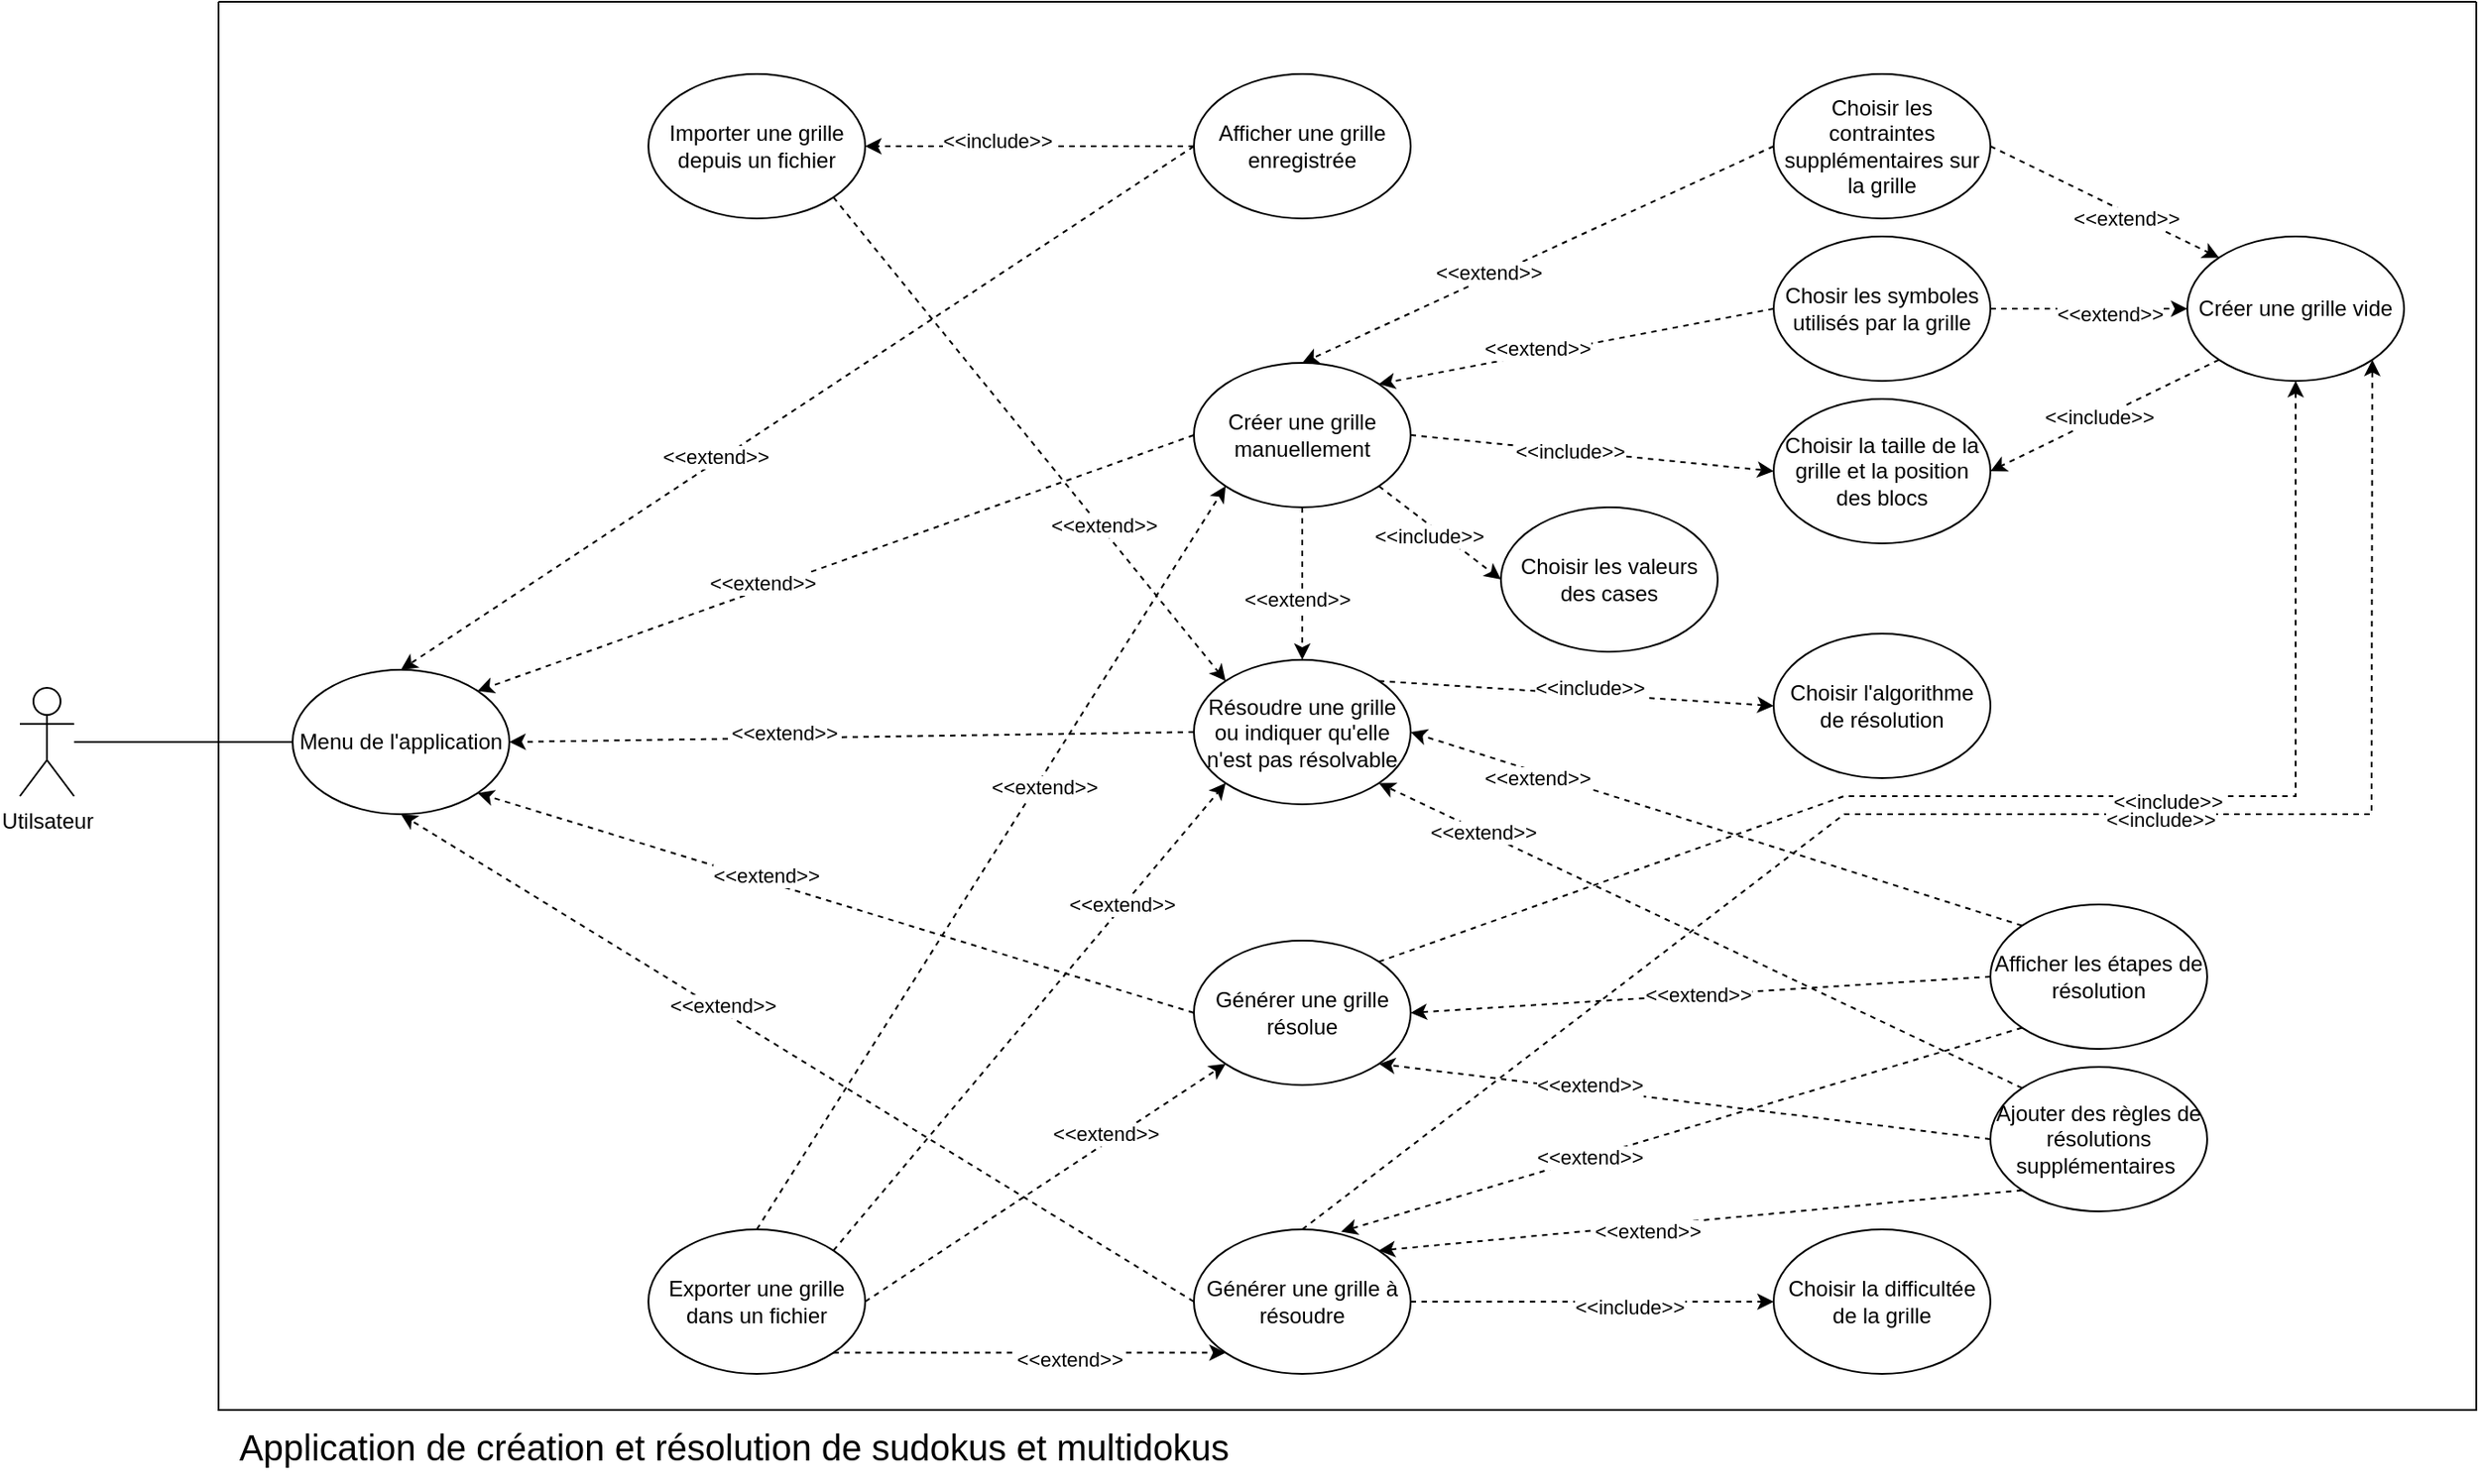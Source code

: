 <mxfile version="26.0.9">
  <diagram name="Page-1" id="mpRB9HNQENEePqp_FGvq">
    <mxGraphModel dx="766" dy="929" grid="1" gridSize="10" guides="1" tooltips="1" connect="1" arrows="1" fold="1" page="1" pageScale="1" pageWidth="827" pageHeight="1169" math="0" shadow="0">
      <root>
        <mxCell id="0" />
        <mxCell id="1" parent="0" />
        <mxCell id="QVTxVvqYgUQd9T-kNR_T-9" value="Utilsateur" style="shape=umlActor;verticalLabelPosition=bottom;verticalAlign=top;html=1;outlineConnect=0;" parent="1" vertex="1">
          <mxGeometry x="1010" y="520" width="30" height="60" as="geometry" />
        </mxCell>
        <mxCell id="QVTxVvqYgUQd9T-kNR_T-10" value="Menu de l&#39;application" style="ellipse;whiteSpace=wrap;html=1;" parent="1" vertex="1">
          <mxGeometry x="1161" y="510" width="120" height="80" as="geometry" />
        </mxCell>
        <mxCell id="QVTxVvqYgUQd9T-kNR_T-11" value="" style="endArrow=none;html=1;rounded=0;entryX=0;entryY=0.5;entryDx=0;entryDy=0;" parent="1" source="QVTxVvqYgUQd9T-kNR_T-9" target="QVTxVvqYgUQd9T-kNR_T-10" edge="1">
          <mxGeometry width="50" height="50" relative="1" as="geometry">
            <mxPoint x="1581" y="590" as="sourcePoint" />
            <mxPoint x="1631" y="540" as="targetPoint" />
          </mxGeometry>
        </mxCell>
        <mxCell id="QVTxVvqYgUQd9T-kNR_T-12" value="Générer une grille à résoudre" style="ellipse;whiteSpace=wrap;html=1;" parent="1" vertex="1">
          <mxGeometry x="1660" y="820" width="120" height="80" as="geometry" />
        </mxCell>
        <mxCell id="QVTxVvqYgUQd9T-kNR_T-13" value="Générer une grille résolue" style="ellipse;whiteSpace=wrap;html=1;" parent="1" vertex="1">
          <mxGeometry x="1660" y="660" width="120" height="80" as="geometry" />
        </mxCell>
        <mxCell id="QVTxVvqYgUQd9T-kNR_T-14" value="Résoudre une grille ou indiquer qu&#39;elle n&#39;est pas résolvable" style="ellipse;whiteSpace=wrap;html=1;" parent="1" vertex="1">
          <mxGeometry x="1660" y="504.5" width="120" height="80" as="geometry" />
        </mxCell>
        <mxCell id="QVTxVvqYgUQd9T-kNR_T-15" value="Créer une grille manuellement" style="ellipse;whiteSpace=wrap;html=1;" parent="1" vertex="1">
          <mxGeometry x="1660" y="340" width="120" height="80" as="geometry" />
        </mxCell>
        <mxCell id="QVTxVvqYgUQd9T-kNR_T-16" value="Afficher une grille enregistrée" style="ellipse;whiteSpace=wrap;html=1;" parent="1" vertex="1">
          <mxGeometry x="1660" y="180" width="120" height="80" as="geometry" />
        </mxCell>
        <mxCell id="QVTxVvqYgUQd9T-kNR_T-17" value="Importer une grille depuis un fichier" style="ellipse;whiteSpace=wrap;html=1;" parent="1" vertex="1">
          <mxGeometry x="1358" y="180" width="120" height="80" as="geometry" />
        </mxCell>
        <mxCell id="QVTxVvqYgUQd9T-kNR_T-18" value="Exporter une grille dans un fichier" style="ellipse;whiteSpace=wrap;html=1;" parent="1" vertex="1">
          <mxGeometry x="1358" y="820" width="120" height="80" as="geometry" />
        </mxCell>
        <mxCell id="QVTxVvqYgUQd9T-kNR_T-19" value="Choisir la difficultée de la grille" style="ellipse;whiteSpace=wrap;html=1;" parent="1" vertex="1">
          <mxGeometry x="1981" y="820" width="120" height="80" as="geometry" />
        </mxCell>
        <mxCell id="QVTxVvqYgUQd9T-kNR_T-20" value="Choisir la taille de la grille et la position des blocs" style="ellipse;whiteSpace=wrap;html=1;" parent="1" vertex="1">
          <mxGeometry x="1981" y="360" width="120" height="80" as="geometry" />
        </mxCell>
        <mxCell id="QVTxVvqYgUQd9T-kNR_T-25" value="Chosir les symboles utilisés par la grille" style="ellipse;whiteSpace=wrap;html=1;" parent="1" vertex="1">
          <mxGeometry x="1981" y="270" width="120" height="80" as="geometry" />
        </mxCell>
        <mxCell id="QVTxVvqYgUQd9T-kNR_T-26" value="" style="endArrow=classic;html=1;rounded=0;dashed=1;entryX=1;entryY=0;entryDx=0;entryDy=0;exitX=0;exitY=0.5;exitDx=0;exitDy=0;" parent="1" source="QVTxVvqYgUQd9T-kNR_T-25" target="QVTxVvqYgUQd9T-kNR_T-15" edge="1">
          <mxGeometry width="50" height="50" relative="1" as="geometry">
            <mxPoint x="1970" y="710" as="sourcePoint" />
            <mxPoint x="1790" y="710" as="targetPoint" />
          </mxGeometry>
        </mxCell>
        <mxCell id="QVTxVvqYgUQd9T-kNR_T-27" value="&amp;lt;&amp;lt;extend&amp;gt;&amp;gt;" style="edgeLabel;html=1;align=center;verticalAlign=middle;resizable=0;points=[];" parent="QVTxVvqYgUQd9T-kNR_T-26" vertex="1" connectable="0">
          <mxGeometry x="0.2" y="-3" relative="1" as="geometry">
            <mxPoint as="offset" />
          </mxGeometry>
        </mxCell>
        <mxCell id="QVTxVvqYgUQd9T-kNR_T-31" value="Choisir les contraintes supplémentaires sur la grille" style="ellipse;whiteSpace=wrap;html=1;" parent="1" vertex="1">
          <mxGeometry x="1981" y="180" width="120" height="80" as="geometry" />
        </mxCell>
        <mxCell id="QVTxVvqYgUQd9T-kNR_T-34" value="" style="endArrow=classic;html=1;rounded=0;dashed=1;entryX=0.5;entryY=0;entryDx=0;entryDy=0;exitX=0;exitY=0.5;exitDx=0;exitDy=0;" parent="1" source="QVTxVvqYgUQd9T-kNR_T-31" target="QVTxVvqYgUQd9T-kNR_T-15" edge="1">
          <mxGeometry width="50" height="50" relative="1" as="geometry">
            <mxPoint x="1930" y="270" as="sourcePoint" />
            <mxPoint x="1750" y="270" as="targetPoint" />
          </mxGeometry>
        </mxCell>
        <mxCell id="QVTxVvqYgUQd9T-kNR_T-35" value="&amp;lt;&amp;lt;extend&amp;gt;&amp;gt;" style="edgeLabel;html=1;align=center;verticalAlign=middle;resizable=0;points=[];" parent="QVTxVvqYgUQd9T-kNR_T-34" vertex="1" connectable="0">
          <mxGeometry x="0.2" y="-3" relative="1" as="geometry">
            <mxPoint as="offset" />
          </mxGeometry>
        </mxCell>
        <mxCell id="QVTxVvqYgUQd9T-kNR_T-37" value="" style="endArrow=classic;html=1;rounded=0;dashed=1;entryX=1;entryY=0.5;entryDx=0;entryDy=0;exitX=0;exitY=0;exitDx=0;exitDy=0;" parent="1" source="QVTxVvqYgUQd9T-kNR_T-36" target="QVTxVvqYgUQd9T-kNR_T-14" edge="1">
          <mxGeometry width="50" height="50" relative="1" as="geometry">
            <mxPoint x="1880" y="572" as="sourcePoint" />
            <mxPoint x="1700" y="637" as="targetPoint" />
          </mxGeometry>
        </mxCell>
        <mxCell id="QVTxVvqYgUQd9T-kNR_T-38" value="&amp;lt;&amp;lt;extend&amp;gt;&amp;gt;" style="edgeLabel;html=1;align=center;verticalAlign=middle;resizable=0;points=[];" parent="QVTxVvqYgUQd9T-kNR_T-37" vertex="1" connectable="0">
          <mxGeometry x="0.2" y="-3" relative="1" as="geometry">
            <mxPoint x="-67" y="-15" as="offset" />
          </mxGeometry>
        </mxCell>
        <mxCell id="QVTxVvqYgUQd9T-kNR_T-45" value="" style="endArrow=classic;html=1;rounded=0;dashed=1;entryX=0;entryY=0.5;entryDx=0;entryDy=0;exitX=1;exitY=0.5;exitDx=0;exitDy=0;" parent="1" source="QVTxVvqYgUQd9T-kNR_T-12" target="QVTxVvqYgUQd9T-kNR_T-19" edge="1">
          <mxGeometry width="50" height="50" relative="1" as="geometry">
            <mxPoint x="1730" y="830" as="sourcePoint" />
            <mxPoint x="1730" y="750" as="targetPoint" />
          </mxGeometry>
        </mxCell>
        <mxCell id="QVTxVvqYgUQd9T-kNR_T-46" value="&amp;lt;&amp;lt;include&amp;gt;&amp;gt;" style="edgeLabel;html=1;align=center;verticalAlign=middle;resizable=0;points=[];" parent="QVTxVvqYgUQd9T-kNR_T-45" vertex="1" connectable="0">
          <mxGeometry x="0.2" y="-3" relative="1" as="geometry">
            <mxPoint as="offset" />
          </mxGeometry>
        </mxCell>
        <mxCell id="QVTxVvqYgUQd9T-kNR_T-49" value="" style="endArrow=classic;html=1;rounded=0;dashed=1;entryX=0;entryY=0.5;entryDx=0;entryDy=0;exitX=1;exitY=0.5;exitDx=0;exitDy=0;" parent="1" source="QVTxVvqYgUQd9T-kNR_T-15" target="QVTxVvqYgUQd9T-kNR_T-20" edge="1">
          <mxGeometry width="50" height="50" relative="1" as="geometry">
            <mxPoint x="1800" y="880" as="sourcePoint" />
            <mxPoint x="2001" y="880" as="targetPoint" />
          </mxGeometry>
        </mxCell>
        <mxCell id="QVTxVvqYgUQd9T-kNR_T-50" value="&amp;lt;&amp;lt;include&amp;gt;&amp;gt;" style="edgeLabel;html=1;align=center;verticalAlign=middle;resizable=0;points=[];" parent="QVTxVvqYgUQd9T-kNR_T-49" vertex="1" connectable="0">
          <mxGeometry x="0.2" y="-3" relative="1" as="geometry">
            <mxPoint x="-32" y="-6" as="offset" />
          </mxGeometry>
        </mxCell>
        <mxCell id="QVTxVvqYgUQd9T-kNR_T-51" value="" style="endArrow=classic;html=1;rounded=0;dashed=1;entryX=0;entryY=0.5;entryDx=0;entryDy=0;exitX=1;exitY=0;exitDx=0;exitDy=0;" parent="1" source="QVTxVvqYgUQd9T-kNR_T-14" target="QVTxVvqYgUQd9T-kNR_T-28" edge="1">
          <mxGeometry width="50" height="50" relative="1" as="geometry">
            <mxPoint x="1810" y="890" as="sourcePoint" />
            <mxPoint x="2011" y="890" as="targetPoint" />
          </mxGeometry>
        </mxCell>
        <mxCell id="QVTxVvqYgUQd9T-kNR_T-53" value="" style="endArrow=classic;html=1;rounded=0;dashed=1;entryX=0.5;entryY=0;entryDx=0;entryDy=0;exitX=0;exitY=0.5;exitDx=0;exitDy=0;" parent="1" source="QVTxVvqYgUQd9T-kNR_T-16" target="QVTxVvqYgUQd9T-kNR_T-10" edge="1">
          <mxGeometry width="50" height="50" relative="1" as="geometry">
            <mxPoint x="1991" y="600" as="sourcePoint" />
            <mxPoint x="1772" y="583" as="targetPoint" />
          </mxGeometry>
        </mxCell>
        <mxCell id="QVTxVvqYgUQd9T-kNR_T-54" value="&amp;lt;&amp;lt;extend&amp;gt;&amp;gt;" style="edgeLabel;html=1;align=center;verticalAlign=middle;resizable=0;points=[];" parent="QVTxVvqYgUQd9T-kNR_T-53" vertex="1" connectable="0">
          <mxGeometry x="0.2" y="-3" relative="1" as="geometry">
            <mxPoint as="offset" />
          </mxGeometry>
        </mxCell>
        <mxCell id="QVTxVvqYgUQd9T-kNR_T-55" value="" style="endArrow=classic;html=1;rounded=0;dashed=1;entryX=1;entryY=0;entryDx=0;entryDy=0;exitX=0;exitY=0.5;exitDx=0;exitDy=0;" parent="1" source="QVTxVvqYgUQd9T-kNR_T-15" target="QVTxVvqYgUQd9T-kNR_T-10" edge="1">
          <mxGeometry width="50" height="50" relative="1" as="geometry">
            <mxPoint x="1670" y="230" as="sourcePoint" />
            <mxPoint x="1231" y="520" as="targetPoint" />
          </mxGeometry>
        </mxCell>
        <mxCell id="QVTxVvqYgUQd9T-kNR_T-56" value="&amp;lt;&amp;lt;extend&amp;gt;&amp;gt;" style="edgeLabel;html=1;align=center;verticalAlign=middle;resizable=0;points=[];" parent="QVTxVvqYgUQd9T-kNR_T-55" vertex="1" connectable="0">
          <mxGeometry x="0.2" y="-3" relative="1" as="geometry">
            <mxPoint as="offset" />
          </mxGeometry>
        </mxCell>
        <mxCell id="QVTxVvqYgUQd9T-kNR_T-57" value="" style="endArrow=classic;html=1;rounded=0;dashed=1;entryX=1;entryY=0.5;entryDx=0;entryDy=0;exitX=0;exitY=0.5;exitDx=0;exitDy=0;" parent="1" source="QVTxVvqYgUQd9T-kNR_T-14" target="QVTxVvqYgUQd9T-kNR_T-10" edge="1">
          <mxGeometry width="50" height="50" relative="1" as="geometry">
            <mxPoint x="1680" y="240" as="sourcePoint" />
            <mxPoint x="1241" y="530" as="targetPoint" />
          </mxGeometry>
        </mxCell>
        <mxCell id="QVTxVvqYgUQd9T-kNR_T-58" value="&amp;lt;&amp;lt;extend&amp;gt;&amp;gt;" style="edgeLabel;html=1;align=center;verticalAlign=middle;resizable=0;points=[];" parent="QVTxVvqYgUQd9T-kNR_T-57" vertex="1" connectable="0">
          <mxGeometry x="0.2" y="-3" relative="1" as="geometry">
            <mxPoint as="offset" />
          </mxGeometry>
        </mxCell>
        <mxCell id="QVTxVvqYgUQd9T-kNR_T-59" value="" style="endArrow=classic;html=1;rounded=0;dashed=1;entryX=1;entryY=1;entryDx=0;entryDy=0;exitX=0;exitY=0.5;exitDx=0;exitDy=0;" parent="1" source="QVTxVvqYgUQd9T-kNR_T-13" target="QVTxVvqYgUQd9T-kNR_T-10" edge="1">
          <mxGeometry width="50" height="50" relative="1" as="geometry">
            <mxPoint x="1690" y="250" as="sourcePoint" />
            <mxPoint x="1251" y="540" as="targetPoint" />
          </mxGeometry>
        </mxCell>
        <mxCell id="QVTxVvqYgUQd9T-kNR_T-60" value="&amp;lt;&amp;lt;extend&amp;gt;&amp;gt;" style="edgeLabel;html=1;align=center;verticalAlign=middle;resizable=0;points=[];" parent="QVTxVvqYgUQd9T-kNR_T-59" vertex="1" connectable="0">
          <mxGeometry x="0.2" y="-3" relative="1" as="geometry">
            <mxPoint as="offset" />
          </mxGeometry>
        </mxCell>
        <mxCell id="QVTxVvqYgUQd9T-kNR_T-61" value="" style="endArrow=classic;html=1;rounded=0;dashed=1;entryX=0.5;entryY=1;entryDx=0;entryDy=0;exitX=0;exitY=0.5;exitDx=0;exitDy=0;" parent="1" source="QVTxVvqYgUQd9T-kNR_T-12" target="QVTxVvqYgUQd9T-kNR_T-10" edge="1">
          <mxGeometry width="50" height="50" relative="1" as="geometry">
            <mxPoint x="1700" y="260" as="sourcePoint" />
            <mxPoint x="1261" y="550" as="targetPoint" />
          </mxGeometry>
        </mxCell>
        <mxCell id="QVTxVvqYgUQd9T-kNR_T-62" value="&amp;lt;&amp;lt;extend&amp;gt;&amp;gt;" style="edgeLabel;html=1;align=center;verticalAlign=middle;resizable=0;points=[];" parent="QVTxVvqYgUQd9T-kNR_T-61" vertex="1" connectable="0">
          <mxGeometry x="0.2" y="-3" relative="1" as="geometry">
            <mxPoint as="offset" />
          </mxGeometry>
        </mxCell>
        <mxCell id="QVTxVvqYgUQd9T-kNR_T-63" value="" style="endArrow=classic;html=1;rounded=0;dashed=1;entryX=1;entryY=0.5;entryDx=0;entryDy=0;exitX=0;exitY=0.5;exitDx=0;exitDy=0;" parent="1" source="QVTxVvqYgUQd9T-kNR_T-16" target="QVTxVvqYgUQd9T-kNR_T-17" edge="1">
          <mxGeometry width="50" height="50" relative="1" as="geometry">
            <mxPoint x="1790" y="870" as="sourcePoint" />
            <mxPoint x="1991" y="870" as="targetPoint" />
          </mxGeometry>
        </mxCell>
        <mxCell id="QVTxVvqYgUQd9T-kNR_T-64" value="&amp;lt;&amp;lt;include&amp;gt;&amp;gt;" style="edgeLabel;html=1;align=center;verticalAlign=middle;resizable=0;points=[];" parent="QVTxVvqYgUQd9T-kNR_T-63" vertex="1" connectable="0">
          <mxGeometry x="0.2" y="-3" relative="1" as="geometry">
            <mxPoint as="offset" />
          </mxGeometry>
        </mxCell>
        <mxCell id="QVTxVvqYgUQd9T-kNR_T-65" value="" style="endArrow=classic;html=1;rounded=0;dashed=1;entryX=0.5;entryY=0;entryDx=0;entryDy=0;exitX=0.5;exitY=1;exitDx=0;exitDy=0;" parent="1" source="QVTxVvqYgUQd9T-kNR_T-15" target="QVTxVvqYgUQd9T-kNR_T-14" edge="1">
          <mxGeometry width="50" height="50" relative="1" as="geometry">
            <mxPoint x="1991" y="390" as="sourcePoint" />
            <mxPoint x="1790" y="390" as="targetPoint" />
          </mxGeometry>
        </mxCell>
        <mxCell id="QVTxVvqYgUQd9T-kNR_T-66" value="&amp;lt;&amp;lt;extend&amp;gt;&amp;gt;" style="edgeLabel;html=1;align=center;verticalAlign=middle;resizable=0;points=[];" parent="QVTxVvqYgUQd9T-kNR_T-65" vertex="1" connectable="0">
          <mxGeometry x="0.2" y="-3" relative="1" as="geometry">
            <mxPoint as="offset" />
          </mxGeometry>
        </mxCell>
        <mxCell id="QVTxVvqYgUQd9T-kNR_T-67" value="" style="endArrow=classic;html=1;rounded=0;dashed=1;entryX=0;entryY=0;entryDx=0;entryDy=0;exitX=1;exitY=1;exitDx=0;exitDy=0;" parent="1" source="QVTxVvqYgUQd9T-kNR_T-17" target="QVTxVvqYgUQd9T-kNR_T-14" edge="1">
          <mxGeometry width="50" height="50" relative="1" as="geometry">
            <mxPoint x="1730" y="430" as="sourcePoint" />
            <mxPoint x="1730" y="515" as="targetPoint" />
          </mxGeometry>
        </mxCell>
        <mxCell id="QVTxVvqYgUQd9T-kNR_T-68" value="&amp;lt;&amp;lt;extend&amp;gt;&amp;gt;" style="edgeLabel;html=1;align=center;verticalAlign=middle;resizable=0;points=[];" parent="QVTxVvqYgUQd9T-kNR_T-67" vertex="1" connectable="0">
          <mxGeometry x="0.2" y="-3" relative="1" as="geometry">
            <mxPoint x="21" y="19" as="offset" />
          </mxGeometry>
        </mxCell>
        <mxCell id="QVTxVvqYgUQd9T-kNR_T-69" value="" style="endArrow=classic;html=1;rounded=0;dashed=1;entryX=0;entryY=1;entryDx=0;entryDy=0;exitX=0.5;exitY=0;exitDx=0;exitDy=0;" parent="1" source="QVTxVvqYgUQd9T-kNR_T-18" target="QVTxVvqYgUQd9T-kNR_T-15" edge="1">
          <mxGeometry width="50" height="50" relative="1" as="geometry">
            <mxPoint x="1470" y="258" as="sourcePoint" />
            <mxPoint x="1688" y="526" as="targetPoint" />
          </mxGeometry>
        </mxCell>
        <mxCell id="QVTxVvqYgUQd9T-kNR_T-70" value="&amp;lt;&amp;lt;extend&amp;gt;&amp;gt;" style="edgeLabel;html=1;align=center;verticalAlign=middle;resizable=0;points=[];" parent="QVTxVvqYgUQd9T-kNR_T-69" vertex="1" connectable="0">
          <mxGeometry x="0.2" y="-3" relative="1" as="geometry">
            <mxPoint as="offset" />
          </mxGeometry>
        </mxCell>
        <mxCell id="QVTxVvqYgUQd9T-kNR_T-71" value="" style="endArrow=classic;html=1;rounded=0;dashed=1;entryX=0;entryY=1;entryDx=0;entryDy=0;exitX=1;exitY=0;exitDx=0;exitDy=0;" parent="1" source="QVTxVvqYgUQd9T-kNR_T-18" target="QVTxVvqYgUQd9T-kNR_T-14" edge="1">
          <mxGeometry width="50" height="50" relative="1" as="geometry">
            <mxPoint x="1428" y="830" as="sourcePoint" />
            <mxPoint x="1688" y="418" as="targetPoint" />
          </mxGeometry>
        </mxCell>
        <mxCell id="QVTxVvqYgUQd9T-kNR_T-72" value="&amp;lt;&amp;lt;extend&amp;gt;&amp;gt;" style="edgeLabel;html=1;align=center;verticalAlign=middle;resizable=0;points=[];" parent="QVTxVvqYgUQd9T-kNR_T-71" vertex="1" connectable="0">
          <mxGeometry x="0.2" y="-3" relative="1" as="geometry">
            <mxPoint x="27" y="-38" as="offset" />
          </mxGeometry>
        </mxCell>
        <mxCell id="QVTxVvqYgUQd9T-kNR_T-73" value="" style="endArrow=classic;html=1;rounded=0;dashed=1;entryX=0;entryY=1;entryDx=0;entryDy=0;exitX=1;exitY=0.5;exitDx=0;exitDy=0;" parent="1" source="QVTxVvqYgUQd9T-kNR_T-18" target="QVTxVvqYgUQd9T-kNR_T-13" edge="1">
          <mxGeometry width="50" height="50" relative="1" as="geometry">
            <mxPoint x="1470" y="842" as="sourcePoint" />
            <mxPoint x="1670" y="555" as="targetPoint" />
          </mxGeometry>
        </mxCell>
        <mxCell id="QVTxVvqYgUQd9T-kNR_T-74" value="&amp;lt;&amp;lt;extend&amp;gt;&amp;gt;" style="edgeLabel;html=1;align=center;verticalAlign=middle;resizable=0;points=[];" parent="QVTxVvqYgUQd9T-kNR_T-73" vertex="1" connectable="0">
          <mxGeometry x="0.2" y="-3" relative="1" as="geometry">
            <mxPoint x="11" y="-17" as="offset" />
          </mxGeometry>
        </mxCell>
        <mxCell id="QVTxVvqYgUQd9T-kNR_T-75" value="" style="endArrow=classic;html=1;rounded=0;dashed=1;exitX=1;exitY=1;exitDx=0;exitDy=0;entryX=0;entryY=1;entryDx=0;entryDy=0;" parent="1" source="QVTxVvqYgUQd9T-kNR_T-18" target="QVTxVvqYgUQd9T-kNR_T-12" edge="1">
          <mxGeometry width="50" height="50" relative="1" as="geometry">
            <mxPoint x="1488" y="870" as="sourcePoint" />
            <mxPoint x="1660" y="860" as="targetPoint" />
          </mxGeometry>
        </mxCell>
        <mxCell id="QVTxVvqYgUQd9T-kNR_T-76" value="&amp;lt;&amp;lt;extend&amp;gt;&amp;gt;" style="edgeLabel;html=1;align=center;verticalAlign=middle;resizable=0;points=[];" parent="QVTxVvqYgUQd9T-kNR_T-75" vertex="1" connectable="0">
          <mxGeometry x="0.2" y="-3" relative="1" as="geometry">
            <mxPoint as="offset" />
          </mxGeometry>
        </mxCell>
        <mxCell id="QVTxVvqYgUQd9T-kNR_T-78" value="" style="endArrow=classic;html=1;rounded=0;dashed=1;entryX=1;entryY=1;entryDx=0;entryDy=0;exitX=0;exitY=0;exitDx=0;exitDy=0;" parent="1" source="QVTxVvqYgUQd9T-kNR_T-77" target="QVTxVvqYgUQd9T-kNR_T-14" edge="1">
          <mxGeometry width="50" height="50" relative="1" as="geometry">
            <mxPoint x="1991" y="600" as="sourcePoint" />
            <mxPoint x="1790" y="555" as="targetPoint" />
          </mxGeometry>
        </mxCell>
        <mxCell id="QVTxVvqYgUQd9T-kNR_T-79" value="&amp;lt;&amp;lt;extend&amp;gt;&amp;gt;" style="edgeLabel;html=1;align=center;verticalAlign=middle;resizable=0;points=[];" parent="QVTxVvqYgUQd9T-kNR_T-78" vertex="1" connectable="0">
          <mxGeometry x="0.2" y="-3" relative="1" as="geometry">
            <mxPoint x="-86" y="-38" as="offset" />
          </mxGeometry>
        </mxCell>
        <mxCell id="QVTxVvqYgUQd9T-kNR_T-80" value="" style="endArrow=classic;html=1;rounded=0;dashed=1;entryX=1;entryY=1;entryDx=0;entryDy=0;exitX=0;exitY=0.5;exitDx=0;exitDy=0;" parent="1" source="QVTxVvqYgUQd9T-kNR_T-77" target="QVTxVvqYgUQd9T-kNR_T-13" edge="1">
          <mxGeometry width="50" height="50" relative="1" as="geometry">
            <mxPoint x="2009" y="772" as="sourcePoint" />
            <mxPoint x="1772" y="583" as="targetPoint" />
          </mxGeometry>
        </mxCell>
        <mxCell id="QVTxVvqYgUQd9T-kNR_T-81" value="&amp;lt;&amp;lt;extend&amp;gt;&amp;gt;" style="edgeLabel;html=1;align=center;verticalAlign=middle;resizable=0;points=[];" parent="QVTxVvqYgUQd9T-kNR_T-80" vertex="1" connectable="0">
          <mxGeometry x="0.2" y="-3" relative="1" as="geometry">
            <mxPoint x="-20" y="-2" as="offset" />
          </mxGeometry>
        </mxCell>
        <mxCell id="QVTxVvqYgUQd9T-kNR_T-82" value="" style="endArrow=classic;html=1;rounded=0;dashed=1;entryX=1;entryY=0;entryDx=0;entryDy=0;exitX=0;exitY=1;exitDx=0;exitDy=0;" parent="1" source="QVTxVvqYgUQd9T-kNR_T-77" target="QVTxVvqYgUQd9T-kNR_T-12" edge="1">
          <mxGeometry width="50" height="50" relative="1" as="geometry">
            <mxPoint x="2019" y="782" as="sourcePoint" />
            <mxPoint x="1782" y="593" as="targetPoint" />
          </mxGeometry>
        </mxCell>
        <mxCell id="QVTxVvqYgUQd9T-kNR_T-83" value="&amp;lt;&amp;lt;extend&amp;gt;&amp;gt;" style="edgeLabel;html=1;align=center;verticalAlign=middle;resizable=0;points=[];" parent="QVTxVvqYgUQd9T-kNR_T-82" vertex="1" connectable="0">
          <mxGeometry x="0.2" y="-3" relative="1" as="geometry">
            <mxPoint x="6" y="5" as="offset" />
          </mxGeometry>
        </mxCell>
        <mxCell id="QVTxVvqYgUQd9T-kNR_T-85" value="" style="swimlane;startSize=0;" parent="1" vertex="1">
          <mxGeometry x="1120" y="140" width="1250" height="780" as="geometry">
            <mxRectangle x="1120" y="140" width="50" height="40" as="alternateBounds" />
          </mxGeometry>
        </mxCell>
        <mxCell id="QVTxVvqYgUQd9T-kNR_T-36" value="Afficher les étapes de résolution" style="ellipse;whiteSpace=wrap;html=1;" parent="QVTxVvqYgUQd9T-kNR_T-85" vertex="1">
          <mxGeometry x="981" y="500" width="120" height="80" as="geometry" />
        </mxCell>
        <mxCell id="QVTxVvqYgUQd9T-kNR_T-28" value="Choisir l&#39;algorithme de résolution" style="ellipse;whiteSpace=wrap;html=1;" parent="QVTxVvqYgUQd9T-kNR_T-85" vertex="1">
          <mxGeometry x="861" y="350" width="120" height="80" as="geometry" />
        </mxCell>
        <mxCell id="QVTxVvqYgUQd9T-kNR_T-77" value="Ajouter des règles de résolutions supplémentaires&amp;nbsp;" style="ellipse;whiteSpace=wrap;html=1;" parent="QVTxVvqYgUQd9T-kNR_T-85" vertex="1">
          <mxGeometry x="981" y="590" width="120" height="80" as="geometry" />
        </mxCell>
        <mxCell id="QVTxVvqYgUQd9T-kNR_T-86" value="Application de création et résolution de sudokus et multidokus" style="text;html=1;align=center;verticalAlign=middle;resizable=0;points=[];autosize=1;strokeColor=none;fillColor=none;fontSize=20;" parent="1" vertex="1">
          <mxGeometry x="1120" y="920" width="570" height="40" as="geometry" />
        </mxCell>
        <mxCell id="lBp_ThPi6pg6DXXdy_vc-4" value="Créer une grille vide" style="ellipse;whiteSpace=wrap;html=1;" parent="1" vertex="1">
          <mxGeometry x="2210" y="270" width="120" height="80" as="geometry" />
        </mxCell>
        <mxCell id="lBp_ThPi6pg6DXXdy_vc-5" value="" style="endArrow=classic;html=1;rounded=0;dashed=1;entryX=0;entryY=0;entryDx=0;entryDy=0;exitX=1;exitY=0.5;exitDx=0;exitDy=0;" parent="1" source="QVTxVvqYgUQd9T-kNR_T-31" target="lBp_ThPi6pg6DXXdy_vc-4" edge="1">
          <mxGeometry width="50" height="50" relative="1" as="geometry">
            <mxPoint x="2429" y="378" as="sourcePoint" />
            <mxPoint x="2210" y="510" as="targetPoint" />
          </mxGeometry>
        </mxCell>
        <mxCell id="lBp_ThPi6pg6DXXdy_vc-6" value="&amp;lt;&amp;lt;extend&amp;gt;&amp;gt;" style="edgeLabel;html=1;align=center;verticalAlign=middle;resizable=0;points=[];" parent="lBp_ThPi6pg6DXXdy_vc-5" vertex="1" connectable="0">
          <mxGeometry x="0.2" y="-3" relative="1" as="geometry">
            <mxPoint as="offset" />
          </mxGeometry>
        </mxCell>
        <mxCell id="lBp_ThPi6pg6DXXdy_vc-7" value="" style="endArrow=classic;html=1;rounded=0;dashed=1;entryX=0;entryY=0.5;entryDx=0;entryDy=0;exitX=1;exitY=0.5;exitDx=0;exitDy=0;" parent="1" source="QVTxVvqYgUQd9T-kNR_T-25" target="lBp_ThPi6pg6DXXdy_vc-4" edge="1">
          <mxGeometry width="50" height="50" relative="1" as="geometry">
            <mxPoint x="2421" y="450" as="sourcePoint" />
            <mxPoint x="2220" y="520" as="targetPoint" />
          </mxGeometry>
        </mxCell>
        <mxCell id="lBp_ThPi6pg6DXXdy_vc-8" value="&amp;lt;&amp;lt;extend&amp;gt;&amp;gt;" style="edgeLabel;html=1;align=center;verticalAlign=middle;resizable=0;points=[];" parent="lBp_ThPi6pg6DXXdy_vc-7" vertex="1" connectable="0">
          <mxGeometry x="0.2" y="-3" relative="1" as="geometry">
            <mxPoint as="offset" />
          </mxGeometry>
        </mxCell>
        <mxCell id="lBp_ThPi6pg6DXXdy_vc-9" value="" style="endArrow=classic;html=1;rounded=0;dashed=1;entryX=1;entryY=0.5;entryDx=0;entryDy=0;exitX=0;exitY=1;exitDx=0;exitDy=0;" parent="1" source="lBp_ThPi6pg6DXXdy_vc-4" target="QVTxVvqYgUQd9T-kNR_T-20" edge="1">
          <mxGeometry width="50" height="50" relative="1" as="geometry">
            <mxPoint x="2170" y="460" as="sourcePoint" />
            <mxPoint x="2389" y="452" as="targetPoint" />
          </mxGeometry>
        </mxCell>
        <mxCell id="lBp_ThPi6pg6DXXdy_vc-10" value="&amp;lt;&amp;lt;include&amp;gt;&amp;gt;" style="edgeLabel;html=1;align=center;verticalAlign=middle;resizable=0;points=[];" parent="lBp_ThPi6pg6DXXdy_vc-9" vertex="1" connectable="0">
          <mxGeometry x="0.2" y="-3" relative="1" as="geometry">
            <mxPoint x="10" y="-3" as="offset" />
          </mxGeometry>
        </mxCell>
        <mxCell id="lBp_ThPi6pg6DXXdy_vc-11" value="" style="endArrow=classic;html=1;rounded=0;dashed=1;entryX=0.5;entryY=1;entryDx=0;entryDy=0;exitX=1;exitY=0;exitDx=0;exitDy=0;" parent="1" source="QVTxVvqYgUQd9T-kNR_T-13" target="lBp_ThPi6pg6DXXdy_vc-4" edge="1">
          <mxGeometry width="50" height="50" relative="1" as="geometry">
            <mxPoint x="2160" y="730" as="sourcePoint" />
            <mxPoint x="2361" y="730" as="targetPoint" />
            <Array as="points">
              <mxPoint x="2020" y="580" />
              <mxPoint x="2270" y="580" />
            </Array>
          </mxGeometry>
        </mxCell>
        <mxCell id="lBp_ThPi6pg6DXXdy_vc-12" value="&amp;lt;&amp;lt;include&amp;gt;&amp;gt;" style="edgeLabel;html=1;align=center;verticalAlign=middle;resizable=0;points=[];" parent="lBp_ThPi6pg6DXXdy_vc-11" vertex="1" connectable="0">
          <mxGeometry x="0.2" y="-3" relative="1" as="geometry">
            <mxPoint as="offset" />
          </mxGeometry>
        </mxCell>
        <mxCell id="lBp_ThPi6pg6DXXdy_vc-13" value="" style="endArrow=classic;html=1;rounded=0;dashed=1;entryX=1;entryY=1;entryDx=0;entryDy=0;exitX=0.5;exitY=0;exitDx=0;exitDy=0;" parent="1" source="QVTxVvqYgUQd9T-kNR_T-12" target="lBp_ThPi6pg6DXXdy_vc-4" edge="1">
          <mxGeometry width="50" height="50" relative="1" as="geometry">
            <mxPoint x="1830" y="730" as="sourcePoint" />
            <mxPoint x="2355" y="380" as="targetPoint" />
            <Array as="points">
              <mxPoint x="2020" y="590" />
              <mxPoint x="2312" y="590" />
            </Array>
          </mxGeometry>
        </mxCell>
        <mxCell id="lBp_ThPi6pg6DXXdy_vc-14" value="&amp;lt;&amp;lt;include&amp;gt;&amp;gt;" style="edgeLabel;html=1;align=center;verticalAlign=middle;resizable=0;points=[];" parent="lBp_ThPi6pg6DXXdy_vc-13" vertex="1" connectable="0">
          <mxGeometry x="0.2" y="-3" relative="1" as="geometry">
            <mxPoint as="offset" />
          </mxGeometry>
        </mxCell>
        <mxCell id="lBp_ThPi6pg6DXXdy_vc-15" value="Choisir les valeurs des cases" style="ellipse;whiteSpace=wrap;html=1;" parent="1" vertex="1">
          <mxGeometry x="1830" y="420" width="120" height="80" as="geometry" />
        </mxCell>
        <mxCell id="lBp_ThPi6pg6DXXdy_vc-16" value="" style="endArrow=classic;html=1;rounded=0;dashed=1;entryX=0;entryY=0.5;entryDx=0;entryDy=0;exitX=1;exitY=1;exitDx=0;exitDy=0;" parent="1" source="QVTxVvqYgUQd9T-kNR_T-15" target="lBp_ThPi6pg6DXXdy_vc-15" edge="1">
          <mxGeometry width="50" height="50" relative="1" as="geometry">
            <mxPoint x="1790" y="460" as="sourcePoint" />
            <mxPoint x="2009" y="452" as="targetPoint" />
          </mxGeometry>
        </mxCell>
        <mxCell id="lBp_ThPi6pg6DXXdy_vc-17" value="&amp;lt;&amp;lt;include&amp;gt;&amp;gt;" style="edgeLabel;html=1;align=center;verticalAlign=middle;resizable=0;points=[];" parent="lBp_ThPi6pg6DXXdy_vc-16" vertex="1" connectable="0">
          <mxGeometry x="0.2" y="-3" relative="1" as="geometry">
            <mxPoint x="-11" y="-6" as="offset" />
          </mxGeometry>
        </mxCell>
        <mxCell id="lBp_ThPi6pg6DXXdy_vc-18" value="&amp;lt;&amp;lt;include&amp;gt;&amp;gt;" style="edgeLabel;html=1;align=center;verticalAlign=middle;resizable=0;points=[];" parent="1" vertex="1" connectable="0">
          <mxGeometry x="1878.357" y="520.001" as="geometry" />
        </mxCell>
        <mxCell id="lBp_ThPi6pg6DXXdy_vc-19" value="" style="endArrow=classic;html=1;rounded=0;dashed=1;entryX=1;entryY=0.5;entryDx=0;entryDy=0;exitX=0;exitY=0.5;exitDx=0;exitDy=0;" parent="1" source="QVTxVvqYgUQd9T-kNR_T-36" target="QVTxVvqYgUQd9T-kNR_T-13" edge="1">
          <mxGeometry width="50" height="50" relative="1" as="geometry">
            <mxPoint x="2379" y="837" as="sourcePoint" />
            <mxPoint x="2160" y="730" as="targetPoint" />
          </mxGeometry>
        </mxCell>
        <mxCell id="lBp_ThPi6pg6DXXdy_vc-20" value="&amp;lt;&amp;lt;extend&amp;gt;&amp;gt;" style="edgeLabel;html=1;align=center;verticalAlign=middle;resizable=0;points=[];" parent="lBp_ThPi6pg6DXXdy_vc-19" vertex="1" connectable="0">
          <mxGeometry x="0.2" y="-3" relative="1" as="geometry">
            <mxPoint x="31" y="1" as="offset" />
          </mxGeometry>
        </mxCell>
        <mxCell id="lBp_ThPi6pg6DXXdy_vc-21" value="" style="endArrow=classic;html=1;rounded=0;dashed=1;entryX=0.679;entryY=0.016;entryDx=0;entryDy=0;exitX=0;exitY=1;exitDx=0;exitDy=0;entryPerimeter=0;" parent="1" source="QVTxVvqYgUQd9T-kNR_T-36" target="QVTxVvqYgUQd9T-kNR_T-12" edge="1">
          <mxGeometry width="50" height="50" relative="1" as="geometry">
            <mxPoint x="2019" y="672" as="sourcePoint" />
            <mxPoint x="1800" y="565" as="targetPoint" />
          </mxGeometry>
        </mxCell>
        <mxCell id="lBp_ThPi6pg6DXXdy_vc-22" value="&amp;lt;&amp;lt;extend&amp;gt;&amp;gt;" style="edgeLabel;html=1;align=center;verticalAlign=middle;resizable=0;points=[];" parent="lBp_ThPi6pg6DXXdy_vc-21" vertex="1" connectable="0">
          <mxGeometry x="0.2" y="-3" relative="1" as="geometry">
            <mxPoint x="-13" y="7" as="offset" />
          </mxGeometry>
        </mxCell>
      </root>
    </mxGraphModel>
  </diagram>
</mxfile>
